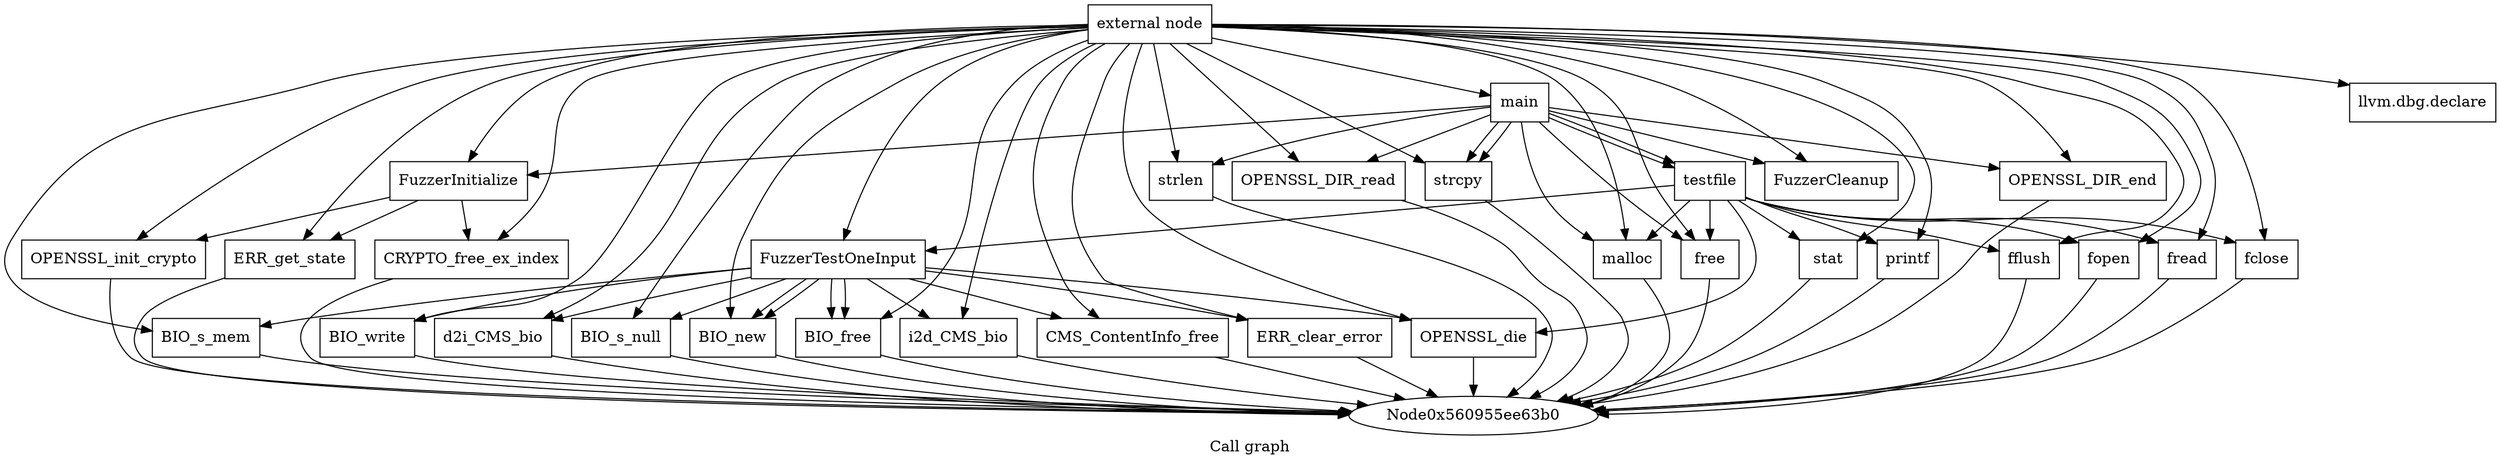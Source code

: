 digraph "Call graph" {
	label="Call graph";

	Node0x560955ee6380 [shape=record,label="{external node}"];
	Node0x560955ee6380 -> Node0x560955ee6420;
	Node0x560955ee6380 -> Node0x560955ee6610;
	Node0x560955ee6380 -> Node0x560955ee64c0;
	Node0x560955ee6380 -> Node0x560955ee6560;
	Node0x560955ee6380 -> Node0x560955ee64f0;
	Node0x560955ee6380 -> Node0x560955ee66e0;
	Node0x560955ee6380 -> Node0x560955ee6750;
	Node0x560955ee6380 -> Node0x560955ee67f0;
	Node0x560955ee6380 -> Node0x560955ee6780;
	Node0x560955ee6380 -> Node0x560955ee68a0;
	Node0x560955ee6380 -> Node0x560955f02c70;
	Node0x560955ee6380 -> Node0x560955f02ce0;
	Node0x560955ee6380 -> Node0x560955f02d50;
	Node0x560955ee6380 -> Node0x560955f02dc0;
	Node0x560955ee6380 -> Node0x560955f02e30;
	Node0x560955ee6380 -> Node0x560955f02ea0;
	Node0x560955ee6380 -> Node0x560955f030f0;
	Node0x560955ee6380 -> Node0x560955f03160;
	Node0x560955ee6380 -> Node0x560955f03200;
	Node0x560955ee6380 -> Node0x560955f03190;
	Node0x560955ee6380 -> Node0x560955f032b0;
	Node0x560955ee6380 -> Node0x560955f03320;
	Node0x560955ee6380 -> Node0x560955f03400;
	Node0x560955ee6380 -> Node0x560955f03470;
	Node0x560955ee6380 -> Node0x560955f035a0;
	Node0x560955ee6380 -> Node0x560955f03640;
	Node0x560955ee6380 -> Node0x560955f035d0;
	Node0x560955ee6380 -> Node0x560955f036f0;
	Node0x560955ee6380 -> Node0x560955f03760;
	Node0x560955ee6380 -> Node0x560955f037d0;
	Node0x560955ee6420 [shape=record,label="{FuzzerInitialize}"];
	Node0x560955ee6420 -> Node0x560955ee64c0;
	Node0x560955ee6420 -> Node0x560955ee6560;
	Node0x560955ee6420 -> Node0x560955ee64f0;
	Node0x560955ee6610 [shape=record,label="{llvm.dbg.declare}"];
	Node0x560955f02c70 [shape=record,label="{d2i_CMS_bio}"];
	Node0x560955f02c70 -> Node0x560955ee63b0;
	Node0x560955ee64c0 [shape=record,label="{OPENSSL_init_crypto}"];
	Node0x560955ee64c0 -> Node0x560955ee63b0;
	Node0x560955ee6560 [shape=record,label="{ERR_get_state}"];
	Node0x560955ee6560 -> Node0x560955ee63b0;
	Node0x560955ee64f0 [shape=record,label="{CRYPTO_free_ex_index}"];
	Node0x560955ee64f0 -> Node0x560955ee63b0;
	Node0x560955ee66e0 [shape=record,label="{FuzzerTestOneInput}"];
	Node0x560955ee66e0 -> Node0x560955ee6750;
	Node0x560955ee66e0 -> Node0x560955ee67f0;
	Node0x560955ee66e0 -> Node0x560955ee6780;
	Node0x560955ee66e0 -> Node0x560955ee68a0;
	Node0x560955ee66e0 -> Node0x560955f02c70;
	Node0x560955ee66e0 -> Node0x560955f02ce0;
	Node0x560955ee66e0 -> Node0x560955ee67f0;
	Node0x560955ee66e0 -> Node0x560955f02d50;
	Node0x560955ee66e0 -> Node0x560955f02dc0;
	Node0x560955ee66e0 -> Node0x560955f02e30;
	Node0x560955ee66e0 -> Node0x560955f02dc0;
	Node0x560955ee66e0 -> Node0x560955f02ea0;
	Node0x560955ee6750 [shape=record,label="{BIO_s_mem}"];
	Node0x560955ee6750 -> Node0x560955ee63b0;
	Node0x560955ee67f0 [shape=record,label="{BIO_new}"];
	Node0x560955ee67f0 -> Node0x560955ee63b0;
	Node0x560955ee6780 [shape=record,label="{BIO_write}"];
	Node0x560955ee6780 -> Node0x560955ee63b0;
	Node0x560955ee68a0 [shape=record,label="{OPENSSL_die}"];
	Node0x560955ee68a0 -> Node0x560955ee63b0;
	Node0x560955f02ce0 [shape=record,label="{BIO_s_null}"];
	Node0x560955f02ce0 -> Node0x560955ee63b0;
	Node0x560955f02d50 [shape=record,label="{i2d_CMS_bio}"];
	Node0x560955f02d50 -> Node0x560955ee63b0;
	Node0x560955f02dc0 [shape=record,label="{BIO_free}"];
	Node0x560955f02dc0 -> Node0x560955ee63b0;
	Node0x560955f02e30 [shape=record,label="{CMS_ContentInfo_free}"];
	Node0x560955f02e30 -> Node0x560955ee63b0;
	Node0x560955f02ea0 [shape=record,label="{ERR_clear_error}"];
	Node0x560955f02ea0 -> Node0x560955ee63b0;
	Node0x560955f030f0 [shape=record,label="{FuzzerCleanup}"];
	Node0x560955f03160 [shape=record,label="{main}"];
	Node0x560955f03160 -> Node0x560955ee6420;
	Node0x560955f03160 -> Node0x560955f03200;
	Node0x560955f03160 -> Node0x560955f03190;
	Node0x560955f03160 -> Node0x560955f032b0;
	Node0x560955f03160 -> Node0x560955f03320;
	Node0x560955f03160 -> Node0x560955f03320;
	Node0x560955f03160 -> Node0x560955f03390;
	Node0x560955f03160 -> Node0x560955f03400;
	Node0x560955f03160 -> Node0x560955f03390;
	Node0x560955f03160 -> Node0x560955f03470;
	Node0x560955f03160 -> Node0x560955f030f0;
	Node0x560955f03200 [shape=record,label="{strlen}"];
	Node0x560955f03200 -> Node0x560955ee63b0;
	Node0x560955f03190 [shape=record,label="{OPENSSL_DIR_read}"];
	Node0x560955f03190 -> Node0x560955ee63b0;
	Node0x560955f032b0 [shape=record,label="{malloc}"];
	Node0x560955f032b0 -> Node0x560955ee63b0;
	Node0x560955f03320 [shape=record,label="{strcpy}"];
	Node0x560955f03320 -> Node0x560955ee63b0;
	Node0x560955f03390 [shape=record,label="{testfile}"];
	Node0x560955f03390 -> Node0x560955f035a0;
	Node0x560955f03390 -> Node0x560955f03640;
	Node0x560955f03390 -> Node0x560955f035d0;
	Node0x560955f03390 -> Node0x560955f036f0;
	Node0x560955f03390 -> Node0x560955f032b0;
	Node0x560955f03390 -> Node0x560955f03760;
	Node0x560955f03390 -> Node0x560955ee68a0;
	Node0x560955f03390 -> Node0x560955ee66e0;
	Node0x560955f03390 -> Node0x560955f03470;
	Node0x560955f03390 -> Node0x560955f037d0;
	Node0x560955f03400 [shape=record,label="{OPENSSL_DIR_end}"];
	Node0x560955f03400 -> Node0x560955ee63b0;
	Node0x560955f03470 [shape=record,label="{free}"];
	Node0x560955f03470 -> Node0x560955ee63b0;
	Node0x560955f035a0 [shape=record,label="{stat}"];
	Node0x560955f035a0 -> Node0x560955ee63b0;
	Node0x560955f03640 [shape=record,label="{printf}"];
	Node0x560955f03640 -> Node0x560955ee63b0;
	Node0x560955f035d0 [shape=record,label="{fflush}"];
	Node0x560955f035d0 -> Node0x560955ee63b0;
	Node0x560955f036f0 [shape=record,label="{fopen}"];
	Node0x560955f036f0 -> Node0x560955ee63b0;
	Node0x560955f03760 [shape=record,label="{fread}"];
	Node0x560955f03760 -> Node0x560955ee63b0;
	Node0x560955f037d0 [shape=record,label="{fclose}"];
	Node0x560955f037d0 -> Node0x560955ee63b0;
}
